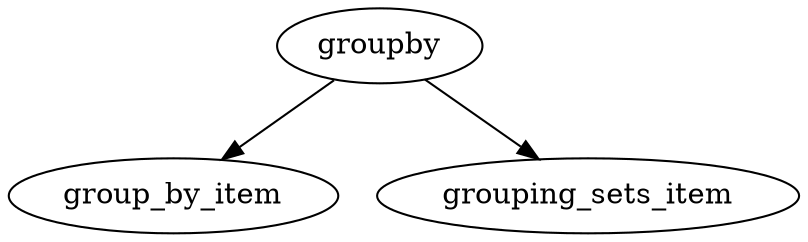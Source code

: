 digraph {
  groupby
    [URL="https://github.com/Crary-Systems/tree-sitter-tsql/blob/main/test/corpus/groupby.txt"]

  groupby -> group_by_item
  groupby -> grouping_sets_item
}

